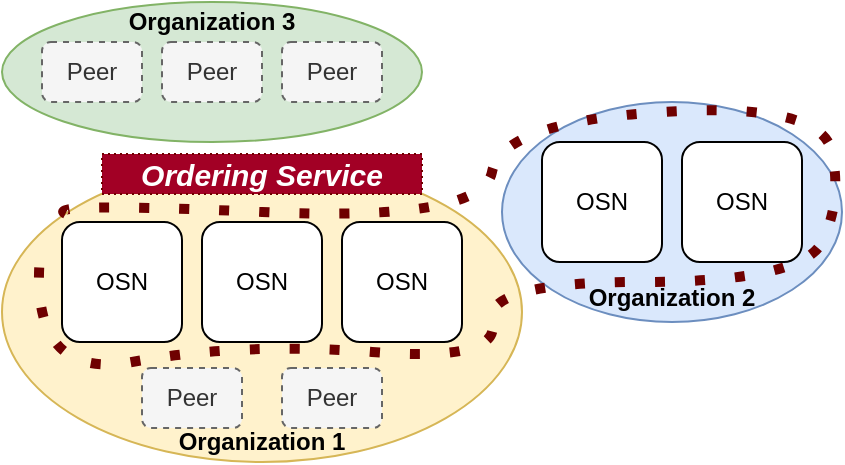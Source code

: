<mxfile version="14.4.0" type="device"><diagram id="oF21t3Iy3abOI_EZTMMU" name="Page-1"><mxGraphModel dx="2062" dy="1052" grid="1" gridSize="10" guides="1" tooltips="1" connect="1" arrows="1" fold="1" page="1" pageScale="1" pageWidth="827" pageHeight="1169" math="0" shadow="0"><root><mxCell id="0"/><mxCell id="1" parent="0"/><mxCell id="UVvDHoC8ewbcJ_glemyE-2" value="" style="ellipse;whiteSpace=wrap;html=1;fillColor=#fff2cc;strokeColor=#d6b656;" vertex="1" parent="1"><mxGeometry x="190" y="250" width="260" height="150" as="geometry"/></mxCell><mxCell id="UVvDHoC8ewbcJ_glemyE-3" value="Organization 1" style="text;html=1;strokeColor=none;fillColor=none;align=center;verticalAlign=middle;whiteSpace=wrap;rounded=0;fontStyle=1" vertex="1" parent="1"><mxGeometry x="270" y="380" width="100" height="20" as="geometry"/></mxCell><mxCell id="UVvDHoC8ewbcJ_glemyE-4" value="OSN" style="rounded=1;whiteSpace=wrap;html=1;" vertex="1" parent="1"><mxGeometry x="220" y="280" width="60" height="60" as="geometry"/></mxCell><mxCell id="UVvDHoC8ewbcJ_glemyE-5" value="OSN" style="rounded=1;whiteSpace=wrap;html=1;" vertex="1" parent="1"><mxGeometry x="290" y="280" width="60" height="60" as="geometry"/></mxCell><mxCell id="UVvDHoC8ewbcJ_glemyE-6" value="OSN" style="rounded=1;whiteSpace=wrap;html=1;" vertex="1" parent="1"><mxGeometry x="360" y="280" width="60" height="60" as="geometry"/></mxCell><mxCell id="UVvDHoC8ewbcJ_glemyE-7" value="" style="ellipse;whiteSpace=wrap;html=1;fillColor=#dae8fc;strokeColor=#6c8ebf;" vertex="1" parent="1"><mxGeometry x="440" y="220" width="170" height="110" as="geometry"/></mxCell><mxCell id="UVvDHoC8ewbcJ_glemyE-8" value="Organization 2" style="text;html=1;strokeColor=none;fillColor=none;align=center;verticalAlign=middle;whiteSpace=wrap;rounded=0;fontStyle=1" vertex="1" parent="1"><mxGeometry x="475" y="308" width="100" height="20" as="geometry"/></mxCell><mxCell id="UVvDHoC8ewbcJ_glemyE-9" value="OSN" style="rounded=1;whiteSpace=wrap;html=1;" vertex="1" parent="1"><mxGeometry x="460" y="240" width="60" height="60" as="geometry"/></mxCell><mxCell id="UVvDHoC8ewbcJ_glemyE-10" value="Peer" style="rounded=1;whiteSpace=wrap;html=1;dashed=1;fillColor=#f5f5f5;strokeColor=#666666;fontColor=#333333;" vertex="1" parent="1"><mxGeometry x="260" y="353" width="50" height="30" as="geometry"/></mxCell><mxCell id="UVvDHoC8ewbcJ_glemyE-11" value="Peer" style="rounded=1;whiteSpace=wrap;html=1;dashed=1;fillColor=#f5f5f5;strokeColor=#666666;fontColor=#333333;" vertex="1" parent="1"><mxGeometry x="330" y="353" width="50" height="30" as="geometry"/></mxCell><mxCell id="UVvDHoC8ewbcJ_glemyE-13" value="" style="ellipse;whiteSpace=wrap;html=1;fillColor=#d5e8d4;strokeColor=#82b366;" vertex="1" parent="1"><mxGeometry x="190" y="170" width="210" height="70" as="geometry"/></mxCell><mxCell id="UVvDHoC8ewbcJ_glemyE-14" value="Organization 3" style="text;html=1;strokeColor=none;fillColor=none;align=center;verticalAlign=middle;whiteSpace=wrap;rounded=0;fontStyle=1" vertex="1" parent="1"><mxGeometry x="245" y="170" width="100" height="20" as="geometry"/></mxCell><mxCell id="UVvDHoC8ewbcJ_glemyE-15" value="Peer" style="rounded=1;whiteSpace=wrap;html=1;dashed=1;fillColor=#f5f5f5;strokeColor=#666666;fontColor=#333333;" vertex="1" parent="1"><mxGeometry x="270" y="190" width="50" height="30" as="geometry"/></mxCell><mxCell id="UVvDHoC8ewbcJ_glemyE-16" value="Peer" style="rounded=1;whiteSpace=wrap;html=1;dashed=1;fillColor=#f5f5f5;strokeColor=#666666;fontColor=#333333;" vertex="1" parent="1"><mxGeometry x="330" y="190" width="50" height="30" as="geometry"/></mxCell><mxCell id="UVvDHoC8ewbcJ_glemyE-17" value="Peer" style="rounded=1;whiteSpace=wrap;html=1;dashed=1;fillColor=#f5f5f5;strokeColor=#666666;fontColor=#333333;" vertex="1" parent="1"><mxGeometry x="210" y="190" width="50" height="30" as="geometry"/></mxCell><mxCell id="UVvDHoC8ewbcJ_glemyE-19" value="" style="endArrow=none;dashed=1;html=1;dashPattern=1 3;strokeWidth=5;curved=1;entryX=0.077;entryY=0.253;entryDx=0;entryDy=0;entryPerimeter=0;fillColor=#a20025;strokeColor=#6F0000;" edge="1" parent="1" source="UVvDHoC8ewbcJ_glemyE-2" target="UVvDHoC8ewbcJ_glemyE-2"><mxGeometry width="50" height="50" relative="1" as="geometry"><mxPoint x="180" y="290" as="sourcePoint"/><mxPoint x="180" y="290" as="targetPoint"/><Array as="points"><mxPoint x="210" y="270"/><mxPoint x="430" y="280"/><mxPoint x="440" y="230"/><mxPoint x="600" y="220"/><mxPoint x="610" y="270"/><mxPoint x="590" y="310"/><mxPoint x="430" y="310"/><mxPoint x="440" y="350"/><mxPoint x="310" y="340"/><mxPoint x="200" y="360"/></Array></mxGeometry></mxCell><mxCell id="UVvDHoC8ewbcJ_glemyE-22" value="OSN" style="rounded=1;whiteSpace=wrap;html=1;" vertex="1" parent="1"><mxGeometry x="530" y="240" width="60" height="60" as="geometry"/></mxCell><mxCell id="UVvDHoC8ewbcJ_glemyE-23" value="&lt;font style=&quot;font-size: 15px&quot;&gt;Ordering Service&lt;/font&gt;" style="text;html=1;strokeColor=#6F0000;fillColor=#a20025;align=center;verticalAlign=middle;whiteSpace=wrap;rounded=0;dashed=1;dashPattern=1 2;fontStyle=3;fontColor=#ffffff;" vertex="1" parent="1"><mxGeometry x="240" y="246" width="160" height="20" as="geometry"/></mxCell></root></mxGraphModel></diagram></mxfile>